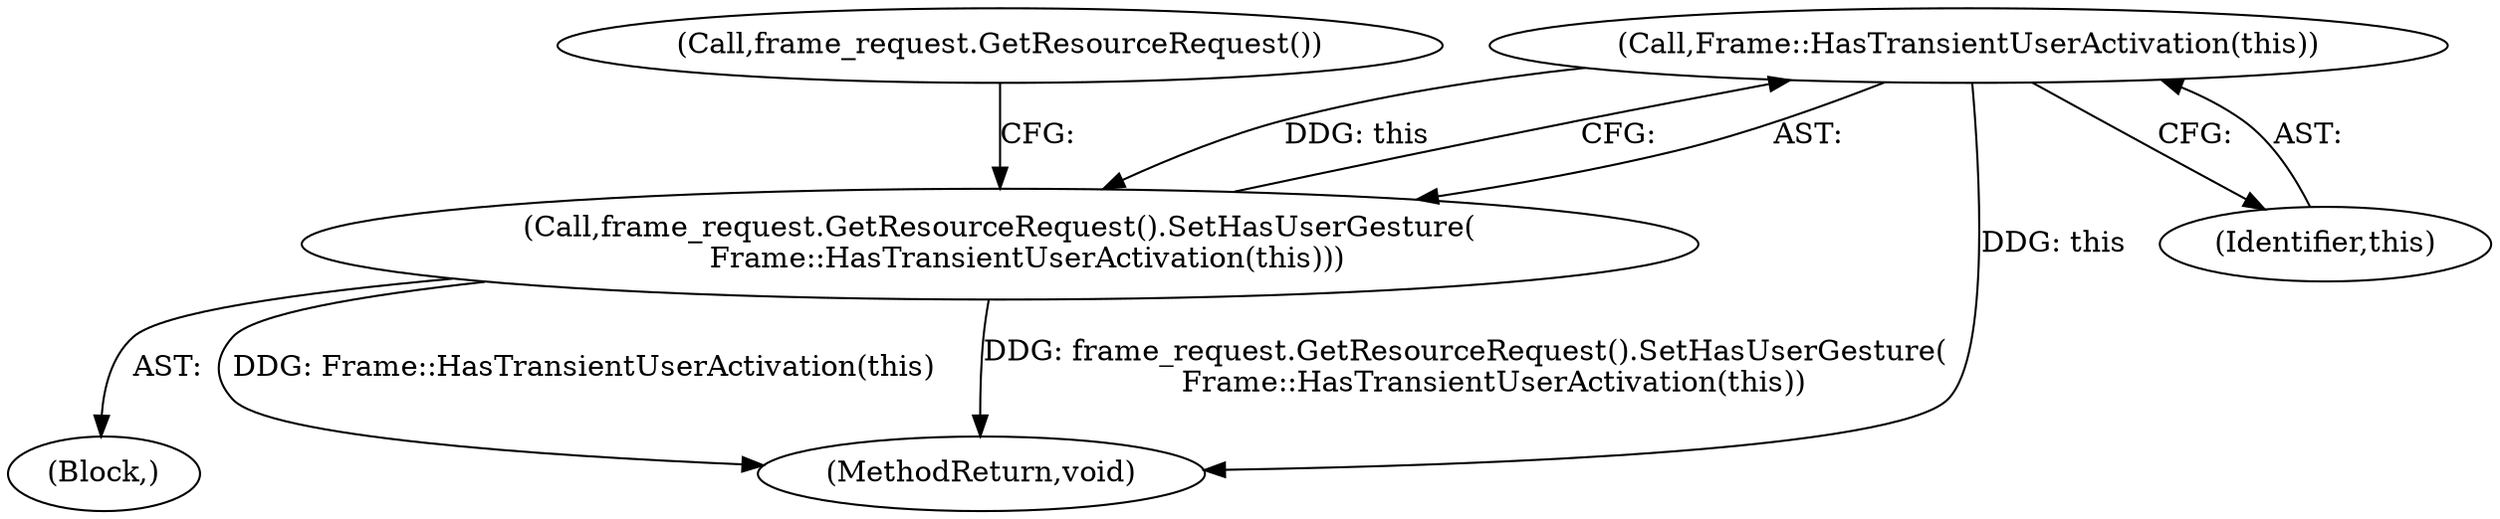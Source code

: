 digraph "1_Chrome_88fcb3a6899d77b64195423333ad81a00803f997@del" {
"1000110" [label="(Call,Frame::HasTransientUserActivation(this))"];
"1000109" [label="(Call,frame_request.GetResourceRequest().SetHasUserGesture(\n      Frame::HasTransientUserActivation(this)))"];
"1000115" [label="(MethodReturn,void)"];
"1000102" [label="(Block,)"];
"1000111" [label="(Identifier,this)"];
"1000113" [label="(Call,frame_request.GetResourceRequest())"];
"1000109" [label="(Call,frame_request.GetResourceRequest().SetHasUserGesture(\n      Frame::HasTransientUserActivation(this)))"];
"1000110" [label="(Call,Frame::HasTransientUserActivation(this))"];
"1000110" -> "1000109"  [label="AST: "];
"1000110" -> "1000111"  [label="CFG: "];
"1000111" -> "1000110"  [label="AST: "];
"1000109" -> "1000110"  [label="CFG: "];
"1000110" -> "1000115"  [label="DDG: this"];
"1000110" -> "1000109"  [label="DDG: this"];
"1000109" -> "1000102"  [label="AST: "];
"1000113" -> "1000109"  [label="CFG: "];
"1000109" -> "1000115"  [label="DDG: Frame::HasTransientUserActivation(this)"];
"1000109" -> "1000115"  [label="DDG: frame_request.GetResourceRequest().SetHasUserGesture(\n      Frame::HasTransientUserActivation(this))"];
}
